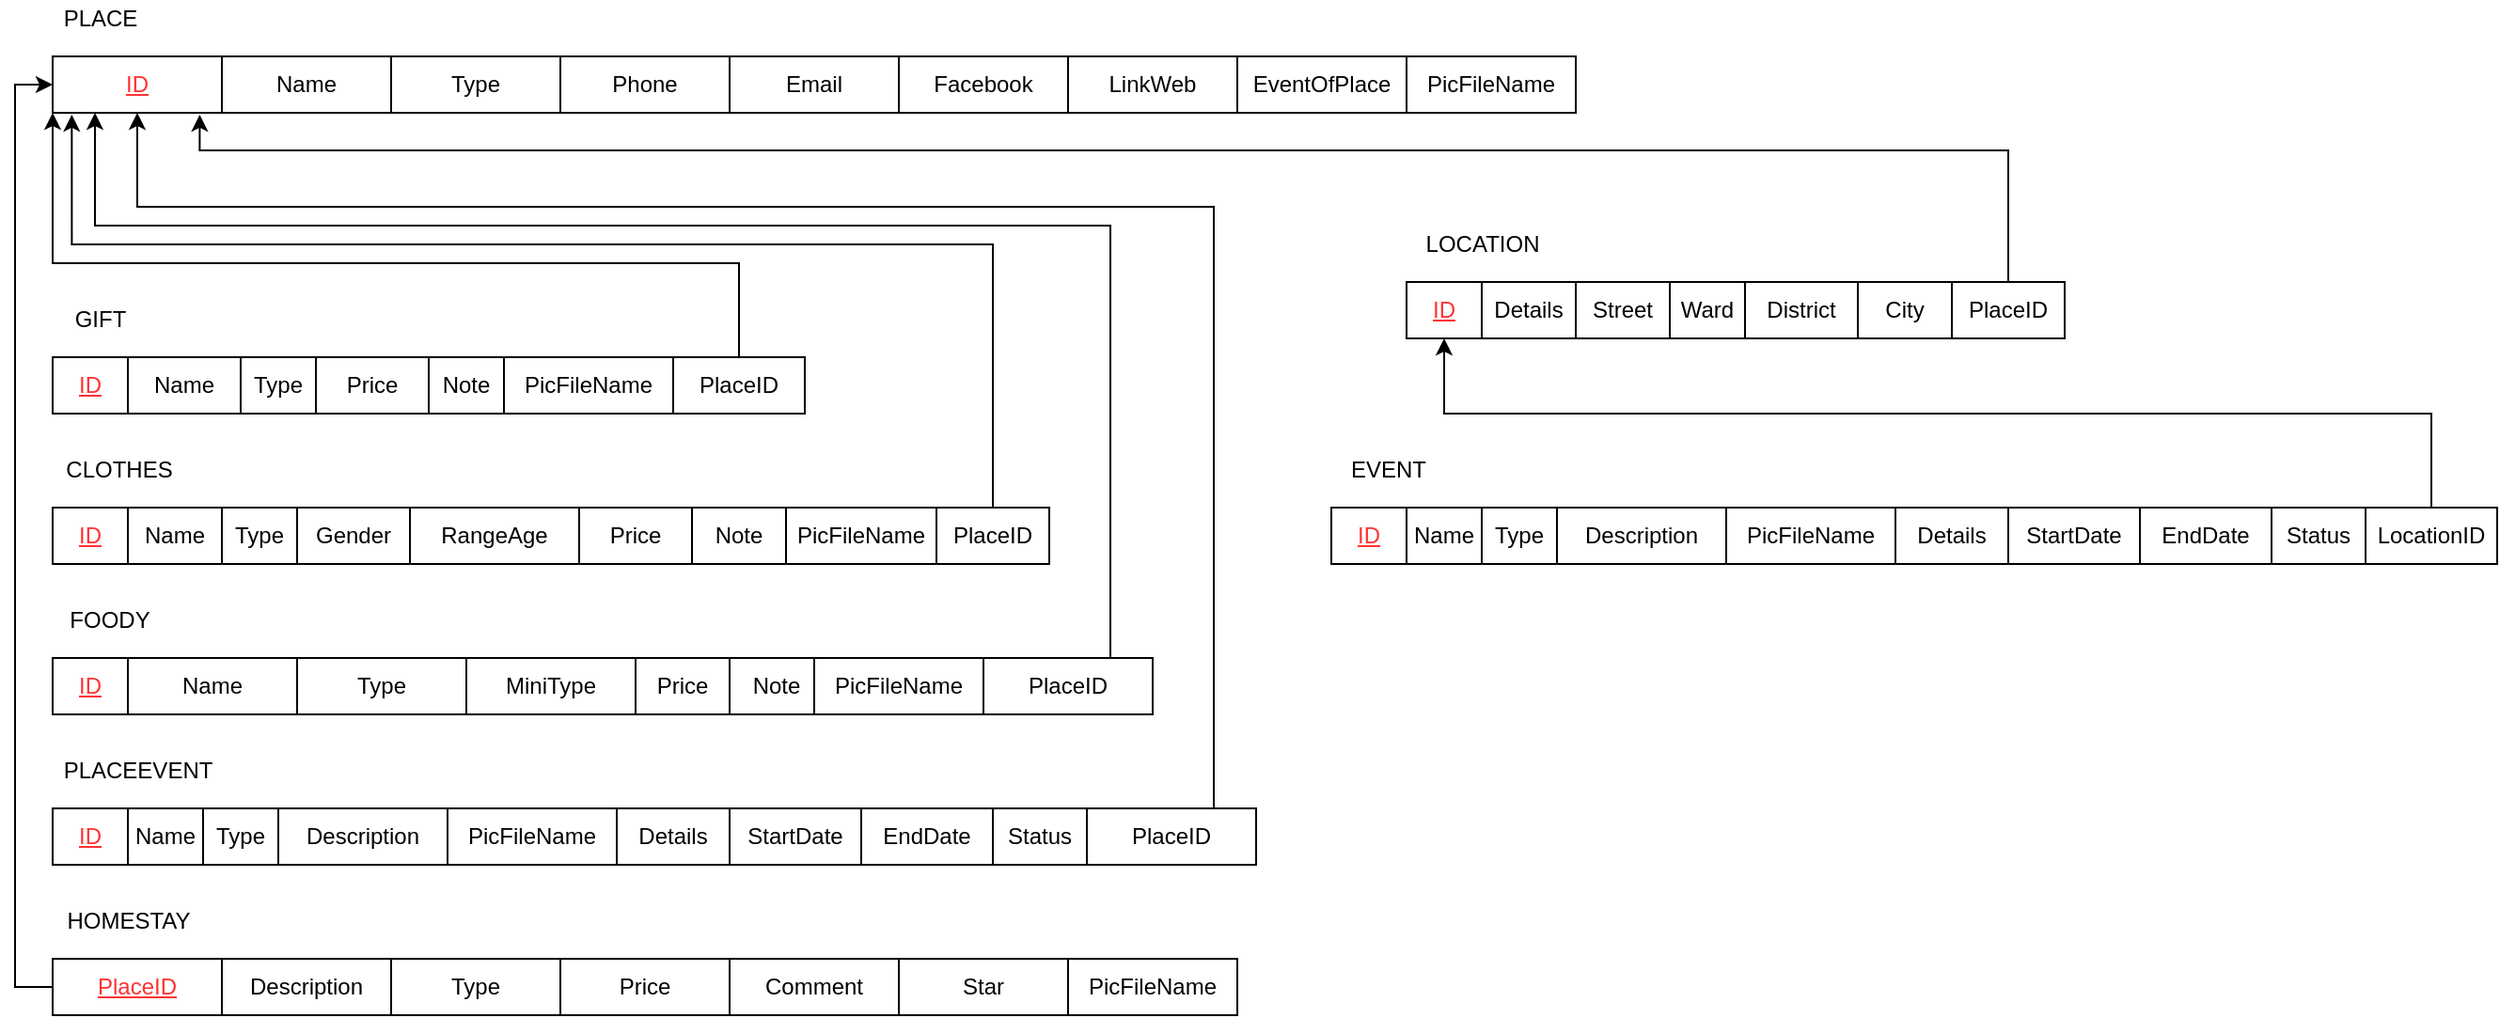 <mxfile version="14.5.1" type="device"><diagram id="4WokvC87Fr7dSUi_dBoq" name="Page-1"><mxGraphModel dx="1125" dy="592" grid="1" gridSize="10" guides="1" tooltips="1" connect="1" arrows="1" fold="1" page="1" pageScale="1" pageWidth="850" pageHeight="1100" math="0" shadow="0"><root><mxCell id="0"/><mxCell id="1" parent="0"/><mxCell id="R7hyNK1JN3nLslp1uY2B-1" value="ID" style="rounded=0;whiteSpace=wrap;html=1;" vertex="1" parent="1"><mxGeometry x="40" y="90" width="90" height="30" as="geometry"/></mxCell><mxCell id="R7hyNK1JN3nLslp1uY2B-2" value="PLACE" style="text;html=1;align=center;verticalAlign=middle;resizable=0;points=[];autosize=1;" vertex="1" parent="1"><mxGeometry x="40" y="60" width="50" height="20" as="geometry"/></mxCell><mxCell id="R7hyNK1JN3nLslp1uY2B-4" value="Name" style="rounded=0;whiteSpace=wrap;html=1;" vertex="1" parent="1"><mxGeometry x="130" y="90" width="90" height="30" as="geometry"/></mxCell><mxCell id="R7hyNK1JN3nLslp1uY2B-5" value="Type" style="rounded=0;whiteSpace=wrap;html=1;" vertex="1" parent="1"><mxGeometry x="220" y="90" width="90" height="30" as="geometry"/></mxCell><mxCell id="R7hyNK1JN3nLslp1uY2B-6" value="Phone" style="rounded=0;whiteSpace=wrap;html=1;" vertex="1" parent="1"><mxGeometry x="310" y="90" width="90" height="30" as="geometry"/></mxCell><mxCell id="R7hyNK1JN3nLslp1uY2B-7" value="Email" style="rounded=0;whiteSpace=wrap;html=1;" vertex="1" parent="1"><mxGeometry x="400" y="90" width="90" height="30" as="geometry"/></mxCell><mxCell id="R7hyNK1JN3nLslp1uY2B-8" value="Facebook" style="rounded=0;whiteSpace=wrap;html=1;" vertex="1" parent="1"><mxGeometry x="490" y="90" width="90" height="30" as="geometry"/></mxCell><mxCell id="R7hyNK1JN3nLslp1uY2B-9" value="LinkWeb" style="rounded=0;whiteSpace=wrap;html=1;" vertex="1" parent="1"><mxGeometry x="580" y="90" width="90" height="30" as="geometry"/></mxCell><mxCell id="R7hyNK1JN3nLslp1uY2B-10" value="EventOfPlace" style="rounded=0;whiteSpace=wrap;html=1;" vertex="1" parent="1"><mxGeometry x="670" y="90" width="90" height="30" as="geometry"/></mxCell><mxCell id="R7hyNK1JN3nLslp1uY2B-11" value="PicFileName" style="rounded=0;whiteSpace=wrap;html=1;" vertex="1" parent="1"><mxGeometry x="760" y="90" width="90" height="30" as="geometry"/></mxCell><mxCell id="R7hyNK1JN3nLslp1uY2B-12" value="ID" style="rounded=0;whiteSpace=wrap;html=1;fontStyle=4;fontColor=#FF3333;" vertex="1" parent="1"><mxGeometry x="760" y="210" width="40" height="30" as="geometry"/></mxCell><mxCell id="R7hyNK1JN3nLslp1uY2B-13" value="LOCATION" style="text;html=1;align=center;verticalAlign=middle;resizable=0;points=[];autosize=1;" vertex="1" parent="1"><mxGeometry x="760" y="180" width="80" height="20" as="geometry"/></mxCell><mxCell id="R7hyNK1JN3nLslp1uY2B-14" value="Details" style="rounded=0;whiteSpace=wrap;html=1;" vertex="1" parent="1"><mxGeometry x="800" y="210" width="50" height="30" as="geometry"/></mxCell><mxCell id="R7hyNK1JN3nLslp1uY2B-15" value="Street" style="rounded=0;whiteSpace=wrap;html=1;" vertex="1" parent="1"><mxGeometry x="850" y="210" width="50" height="30" as="geometry"/></mxCell><mxCell id="R7hyNK1JN3nLslp1uY2B-16" value="Ward" style="rounded=0;whiteSpace=wrap;html=1;" vertex="1" parent="1"><mxGeometry x="900" y="210" width="40" height="30" as="geometry"/></mxCell><mxCell id="R7hyNK1JN3nLslp1uY2B-17" value="District" style="rounded=0;whiteSpace=wrap;html=1;" vertex="1" parent="1"><mxGeometry x="940" y="210" width="60" height="30" as="geometry"/></mxCell><mxCell id="R7hyNK1JN3nLslp1uY2B-18" value="City" style="rounded=0;whiteSpace=wrap;html=1;" vertex="1" parent="1"><mxGeometry x="1000" y="210" width="50" height="30" as="geometry"/></mxCell><mxCell id="R7hyNK1JN3nLslp1uY2B-62" style="edgeStyle=orthogonalEdgeStyle;rounded=0;orthogonalLoop=1;jettySize=auto;html=1;entryX=0.869;entryY=1.033;entryDx=0;entryDy=0;entryPerimeter=0;" edge="1" parent="1" source="R7hyNK1JN3nLslp1uY2B-19" target="R7hyNK1JN3nLslp1uY2B-1"><mxGeometry relative="1" as="geometry"><Array as="points"><mxPoint x="1080" y="140"/><mxPoint x="118" y="140"/></Array></mxGeometry></mxCell><mxCell id="R7hyNK1JN3nLslp1uY2B-19" value="PlaceID" style="rounded=0;whiteSpace=wrap;html=1;" vertex="1" parent="1"><mxGeometry x="1050" y="210" width="60" height="30" as="geometry"/></mxCell><mxCell id="R7hyNK1JN3nLslp1uY2B-22" value="ID" style="rounded=0;whiteSpace=wrap;html=1;fontStyle=4;fontColor=#FF3333;" vertex="1" parent="1"><mxGeometry x="40" y="330" width="40" height="30" as="geometry"/></mxCell><mxCell id="R7hyNK1JN3nLslp1uY2B-23" value="CLOTHES" style="text;html=1;align=center;verticalAlign=middle;resizable=0;points=[];autosize=1;" vertex="1" parent="1"><mxGeometry x="40" y="300" width="70" height="20" as="geometry"/></mxCell><mxCell id="R7hyNK1JN3nLslp1uY2B-24" value="Name" style="rounded=0;whiteSpace=wrap;html=1;" vertex="1" parent="1"><mxGeometry x="80" y="330" width="50" height="30" as="geometry"/></mxCell><mxCell id="R7hyNK1JN3nLslp1uY2B-25" value="Type" style="rounded=0;whiteSpace=wrap;html=1;" vertex="1" parent="1"><mxGeometry x="130" y="330" width="40" height="30" as="geometry"/></mxCell><mxCell id="R7hyNK1JN3nLslp1uY2B-26" value="Gender" style="rounded=0;whiteSpace=wrap;html=1;" vertex="1" parent="1"><mxGeometry x="170" y="330" width="60" height="30" as="geometry"/></mxCell><mxCell id="R7hyNK1JN3nLslp1uY2B-27" value="RangeAge" style="rounded=0;whiteSpace=wrap;html=1;" vertex="1" parent="1"><mxGeometry x="230" y="330" width="90" height="30" as="geometry"/></mxCell><mxCell id="R7hyNK1JN3nLslp1uY2B-28" value="Price" style="rounded=0;whiteSpace=wrap;html=1;" vertex="1" parent="1"><mxGeometry x="320" y="330" width="60" height="30" as="geometry"/></mxCell><mxCell id="R7hyNK1JN3nLslp1uY2B-29" value="Note" style="rounded=0;whiteSpace=wrap;html=1;" vertex="1" parent="1"><mxGeometry x="380" y="330" width="50" height="30" as="geometry"/></mxCell><mxCell id="R7hyNK1JN3nLslp1uY2B-30" value="PicFileName" style="rounded=0;whiteSpace=wrap;html=1;" vertex="1" parent="1"><mxGeometry x="430" y="330" width="80" height="30" as="geometry"/></mxCell><mxCell id="R7hyNK1JN3nLslp1uY2B-92" style="edgeStyle=orthogonalEdgeStyle;rounded=0;orthogonalLoop=1;jettySize=auto;html=1;entryX=0.113;entryY=1.033;entryDx=0;entryDy=0;entryPerimeter=0;" edge="1" parent="1" source="R7hyNK1JN3nLslp1uY2B-31" target="R7hyNK1JN3nLslp1uY2B-1"><mxGeometry relative="1" as="geometry"><Array as="points"><mxPoint x="540" y="190"/><mxPoint x="50" y="190"/></Array></mxGeometry></mxCell><mxCell id="R7hyNK1JN3nLslp1uY2B-31" value="PlaceID" style="rounded=0;whiteSpace=wrap;html=1;" vertex="1" parent="1"><mxGeometry x="510" y="330" width="60" height="30" as="geometry"/></mxCell><mxCell id="R7hyNK1JN3nLslp1uY2B-32" value="ID" style="rounded=0;whiteSpace=wrap;html=1;fontStyle=4;fontColor=#FF3333;" vertex="1" parent="1"><mxGeometry x="40" y="410" width="40" height="30" as="geometry"/></mxCell><mxCell id="R7hyNK1JN3nLslp1uY2B-33" value="FOODY" style="text;html=1;align=center;verticalAlign=middle;resizable=0;points=[];autosize=1;" vertex="1" parent="1"><mxGeometry x="40" y="380" width="60" height="20" as="geometry"/></mxCell><mxCell id="R7hyNK1JN3nLslp1uY2B-34" value="Name" style="rounded=0;whiteSpace=wrap;html=1;" vertex="1" parent="1"><mxGeometry x="80" y="410" width="90" height="30" as="geometry"/></mxCell><mxCell id="R7hyNK1JN3nLslp1uY2B-35" value="Type" style="rounded=0;whiteSpace=wrap;html=1;" vertex="1" parent="1"><mxGeometry x="170" y="410" width="90" height="30" as="geometry"/></mxCell><mxCell id="R7hyNK1JN3nLslp1uY2B-36" value="MiniType" style="rounded=0;whiteSpace=wrap;html=1;" vertex="1" parent="1"><mxGeometry x="260" y="410" width="90" height="30" as="geometry"/></mxCell><mxCell id="R7hyNK1JN3nLslp1uY2B-37" value="Price" style="rounded=0;whiteSpace=wrap;html=1;" vertex="1" parent="1"><mxGeometry x="350" y="410" width="50" height="30" as="geometry"/></mxCell><mxCell id="R7hyNK1JN3nLslp1uY2B-38" value="Note" style="rounded=0;whiteSpace=wrap;html=1;" vertex="1" parent="1"><mxGeometry x="400" y="410" width="50" height="30" as="geometry"/></mxCell><mxCell id="R7hyNK1JN3nLslp1uY2B-39" value="PicFileName" style="rounded=0;whiteSpace=wrap;html=1;" vertex="1" parent="1"><mxGeometry x="445" y="410" width="90" height="30" as="geometry"/></mxCell><mxCell id="R7hyNK1JN3nLslp1uY2B-93" style="edgeStyle=orthogonalEdgeStyle;rounded=0;orthogonalLoop=1;jettySize=auto;html=1;exitX=0.75;exitY=0;exitDx=0;exitDy=0;entryX=0.25;entryY=1;entryDx=0;entryDy=0;" edge="1" parent="1" source="R7hyNK1JN3nLslp1uY2B-40" target="R7hyNK1JN3nLslp1uY2B-1"><mxGeometry relative="1" as="geometry"><Array as="points"><mxPoint x="603" y="180"/><mxPoint x="63" y="180"/></Array></mxGeometry></mxCell><mxCell id="R7hyNK1JN3nLslp1uY2B-40" value="PlaceID" style="rounded=0;whiteSpace=wrap;html=1;" vertex="1" parent="1"><mxGeometry x="535" y="410" width="90" height="30" as="geometry"/></mxCell><mxCell id="R7hyNK1JN3nLslp1uY2B-42" value="ID" style="rounded=0;whiteSpace=wrap;html=1;" vertex="1" parent="1"><mxGeometry x="40" y="250" width="40" height="30" as="geometry"/></mxCell><mxCell id="R7hyNK1JN3nLslp1uY2B-43" value="GIFT" style="text;html=1;align=center;verticalAlign=middle;resizable=0;points=[];autosize=1;" vertex="1" parent="1"><mxGeometry x="45" y="220" width="40" height="20" as="geometry"/></mxCell><mxCell id="R7hyNK1JN3nLslp1uY2B-44" value="Name" style="rounded=0;whiteSpace=wrap;html=1;" vertex="1" parent="1"><mxGeometry x="80" y="250" width="60" height="30" as="geometry"/></mxCell><mxCell id="R7hyNK1JN3nLslp1uY2B-45" value="Type" style="rounded=0;whiteSpace=wrap;html=1;" vertex="1" parent="1"><mxGeometry x="140" y="250" width="40" height="30" as="geometry"/></mxCell><mxCell id="R7hyNK1JN3nLslp1uY2B-46" value="Price" style="rounded=0;whiteSpace=wrap;html=1;" vertex="1" parent="1"><mxGeometry x="180" y="250" width="60" height="30" as="geometry"/></mxCell><mxCell id="R7hyNK1JN3nLslp1uY2B-47" value="Note" style="rounded=0;whiteSpace=wrap;html=1;" vertex="1" parent="1"><mxGeometry x="240" y="250" width="40" height="30" as="geometry"/></mxCell><mxCell id="R7hyNK1JN3nLslp1uY2B-48" value="PicFileName" style="rounded=0;whiteSpace=wrap;html=1;" vertex="1" parent="1"><mxGeometry x="280" y="250" width="90" height="30" as="geometry"/></mxCell><mxCell id="R7hyNK1JN3nLslp1uY2B-75" style="edgeStyle=orthogonalEdgeStyle;rounded=0;orthogonalLoop=1;jettySize=auto;html=1;entryX=0;entryY=1;entryDx=0;entryDy=0;" edge="1" parent="1" source="R7hyNK1JN3nLslp1uY2B-49" target="R7hyNK1JN3nLslp1uY2B-1"><mxGeometry relative="1" as="geometry"><mxPoint x="85" y="120" as="targetPoint"/><Array as="points"><mxPoint x="405" y="200"/><mxPoint x="40" y="200"/></Array></mxGeometry></mxCell><mxCell id="R7hyNK1JN3nLslp1uY2B-49" value="PlaceID" style="rounded=0;whiteSpace=wrap;html=1;" vertex="1" parent="1"><mxGeometry x="370" y="250" width="70" height="30" as="geometry"/></mxCell><mxCell id="R7hyNK1JN3nLslp1uY2B-90" style="edgeStyle=orthogonalEdgeStyle;rounded=0;orthogonalLoop=1;jettySize=auto;html=1;entryX=0;entryY=0.5;entryDx=0;entryDy=0;" edge="1" parent="1" source="R7hyNK1JN3nLslp1uY2B-52" target="R7hyNK1JN3nLslp1uY2B-1"><mxGeometry relative="1" as="geometry"><Array as="points"><mxPoint x="20" y="585"/><mxPoint x="20" y="105"/></Array></mxGeometry></mxCell><mxCell id="R7hyNK1JN3nLslp1uY2B-52" value="PlaceID" style="rounded=0;whiteSpace=wrap;html=1;fontStyle=4;fontColor=#FF3333;" vertex="1" parent="1"><mxGeometry x="40" y="570" width="90" height="30" as="geometry"/></mxCell><mxCell id="R7hyNK1JN3nLslp1uY2B-53" value="HOMESTAY" style="text;html=1;align=center;verticalAlign=middle;resizable=0;points=[];autosize=1;" vertex="1" parent="1"><mxGeometry x="40" y="540" width="80" height="20" as="geometry"/></mxCell><mxCell id="R7hyNK1JN3nLslp1uY2B-54" value="Description" style="rounded=0;whiteSpace=wrap;html=1;" vertex="1" parent="1"><mxGeometry x="130" y="570" width="90" height="30" as="geometry"/></mxCell><mxCell id="R7hyNK1JN3nLslp1uY2B-55" value="Type" style="rounded=0;whiteSpace=wrap;html=1;" vertex="1" parent="1"><mxGeometry x="220" y="570" width="90" height="30" as="geometry"/></mxCell><mxCell id="R7hyNK1JN3nLslp1uY2B-56" value="Price" style="rounded=0;whiteSpace=wrap;html=1;" vertex="1" parent="1"><mxGeometry x="310" y="570" width="90" height="30" as="geometry"/></mxCell><mxCell id="R7hyNK1JN3nLslp1uY2B-57" value="Comment" style="rounded=0;whiteSpace=wrap;html=1;" vertex="1" parent="1"><mxGeometry x="400" y="570" width="90" height="30" as="geometry"/></mxCell><mxCell id="R7hyNK1JN3nLslp1uY2B-58" value="Star" style="rounded=0;whiteSpace=wrap;html=1;" vertex="1" parent="1"><mxGeometry x="490" y="570" width="90" height="30" as="geometry"/></mxCell><mxCell id="R7hyNK1JN3nLslp1uY2B-59" value="PicFileName" style="rounded=0;whiteSpace=wrap;html=1;" vertex="1" parent="1"><mxGeometry x="580" y="570" width="90" height="30" as="geometry"/></mxCell><mxCell id="R7hyNK1JN3nLslp1uY2B-64" value="ID" style="rounded=0;whiteSpace=wrap;html=1;fontStyle=4;fontColor=#FF3333;" vertex="1" parent="1"><mxGeometry x="40" y="490" width="40" height="30" as="geometry"/></mxCell><mxCell id="R7hyNK1JN3nLslp1uY2B-65" value="PLACEEVENT" style="text;html=1;align=center;verticalAlign=middle;resizable=0;points=[];autosize=1;" vertex="1" parent="1"><mxGeometry x="40" y="460" width="90" height="20" as="geometry"/></mxCell><mxCell id="R7hyNK1JN3nLslp1uY2B-66" value="Name" style="rounded=0;whiteSpace=wrap;html=1;" vertex="1" parent="1"><mxGeometry x="80" y="490" width="40" height="30" as="geometry"/></mxCell><mxCell id="R7hyNK1JN3nLslp1uY2B-67" value="Type" style="rounded=0;whiteSpace=wrap;html=1;" vertex="1" parent="1"><mxGeometry x="120" y="490" width="40" height="30" as="geometry"/></mxCell><mxCell id="R7hyNK1JN3nLslp1uY2B-68" value="Description" style="rounded=0;whiteSpace=wrap;html=1;" vertex="1" parent="1"><mxGeometry x="160" y="490" width="90" height="30" as="geometry"/></mxCell><mxCell id="R7hyNK1JN3nLslp1uY2B-69" value="Details" style="rounded=0;whiteSpace=wrap;html=1;" vertex="1" parent="1"><mxGeometry x="340" y="490" width="60" height="30" as="geometry"/></mxCell><mxCell id="R7hyNK1JN3nLslp1uY2B-70" value="StartDate" style="rounded=0;whiteSpace=wrap;html=1;" vertex="1" parent="1"><mxGeometry x="400" y="490" width="70" height="30" as="geometry"/></mxCell><mxCell id="R7hyNK1JN3nLslp1uY2B-71" value="EndDate" style="rounded=0;whiteSpace=wrap;html=1;" vertex="1" parent="1"><mxGeometry x="470" y="490" width="70" height="30" as="geometry"/></mxCell><mxCell id="R7hyNK1JN3nLslp1uY2B-72" value="Status" style="rounded=0;whiteSpace=wrap;html=1;" vertex="1" parent="1"><mxGeometry x="540" y="490" width="50" height="30" as="geometry"/></mxCell><mxCell id="R7hyNK1JN3nLslp1uY2B-73" value="PicFileName" style="rounded=0;whiteSpace=wrap;html=1;" vertex="1" parent="1"><mxGeometry x="250" y="490" width="90" height="30" as="geometry"/></mxCell><mxCell id="R7hyNK1JN3nLslp1uY2B-94" style="edgeStyle=orthogonalEdgeStyle;rounded=0;orthogonalLoop=1;jettySize=auto;html=1;exitX=0.75;exitY=0;exitDx=0;exitDy=0;entryX=0.5;entryY=1;entryDx=0;entryDy=0;" edge="1" parent="1" source="R7hyNK1JN3nLslp1uY2B-74" target="R7hyNK1JN3nLslp1uY2B-1"><mxGeometry relative="1" as="geometry"><Array as="points"><mxPoint x="658" y="170"/><mxPoint x="85" y="170"/></Array></mxGeometry></mxCell><mxCell id="R7hyNK1JN3nLslp1uY2B-74" value="PlaceID" style="rounded=0;whiteSpace=wrap;html=1;" vertex="1" parent="1"><mxGeometry x="590" y="490" width="90" height="30" as="geometry"/></mxCell><mxCell id="R7hyNK1JN3nLslp1uY2B-76" value="ID" style="rounded=0;whiteSpace=wrap;html=1;fontStyle=4;fontColor=#FF3333;" vertex="1" parent="1"><mxGeometry x="720" y="330" width="40" height="30" as="geometry"/></mxCell><mxCell id="R7hyNK1JN3nLslp1uY2B-77" value="EVENT" style="text;html=1;align=center;verticalAlign=middle;resizable=0;points=[];autosize=1;" vertex="1" parent="1"><mxGeometry x="720" y="300" width="60" height="20" as="geometry"/></mxCell><mxCell id="R7hyNK1JN3nLslp1uY2B-78" value="Name" style="rounded=0;whiteSpace=wrap;html=1;" vertex="1" parent="1"><mxGeometry x="760" y="330" width="40" height="30" as="geometry"/></mxCell><mxCell id="R7hyNK1JN3nLslp1uY2B-79" value="Type" style="rounded=0;whiteSpace=wrap;html=1;" vertex="1" parent="1"><mxGeometry x="800" y="330" width="40" height="30" as="geometry"/></mxCell><mxCell id="R7hyNK1JN3nLslp1uY2B-80" value="Description" style="rounded=0;whiteSpace=wrap;html=1;" vertex="1" parent="1"><mxGeometry x="840" y="330" width="90" height="30" as="geometry"/></mxCell><mxCell id="R7hyNK1JN3nLslp1uY2B-81" value="Details" style="rounded=0;whiteSpace=wrap;html=1;" vertex="1" parent="1"><mxGeometry x="1020" y="330" width="60" height="30" as="geometry"/></mxCell><mxCell id="R7hyNK1JN3nLslp1uY2B-82" value="StartDate" style="rounded=0;whiteSpace=wrap;html=1;" vertex="1" parent="1"><mxGeometry x="1080" y="330" width="70" height="30" as="geometry"/></mxCell><mxCell id="R7hyNK1JN3nLslp1uY2B-83" value="EndDate" style="rounded=0;whiteSpace=wrap;html=1;" vertex="1" parent="1"><mxGeometry x="1150" y="330" width="70" height="30" as="geometry"/></mxCell><mxCell id="R7hyNK1JN3nLslp1uY2B-84" value="Status" style="rounded=0;whiteSpace=wrap;html=1;" vertex="1" parent="1"><mxGeometry x="1220" y="330" width="50" height="30" as="geometry"/></mxCell><mxCell id="R7hyNK1JN3nLslp1uY2B-85" value="PicFileName" style="rounded=0;whiteSpace=wrap;html=1;" vertex="1" parent="1"><mxGeometry x="930" y="330" width="90" height="30" as="geometry"/></mxCell><mxCell id="R7hyNK1JN3nLslp1uY2B-95" style="edgeStyle=orthogonalEdgeStyle;rounded=0;orthogonalLoop=1;jettySize=auto;html=1;entryX=0.5;entryY=1;entryDx=0;entryDy=0;" edge="1" parent="1" source="R7hyNK1JN3nLslp1uY2B-87" target="R7hyNK1JN3nLslp1uY2B-12"><mxGeometry relative="1" as="geometry"><Array as="points"><mxPoint x="1305" y="280"/><mxPoint x="780" y="280"/></Array></mxGeometry></mxCell><mxCell id="R7hyNK1JN3nLslp1uY2B-87" value="LocationID" style="rounded=0;whiteSpace=wrap;html=1;" vertex="1" parent="1"><mxGeometry x="1270" y="330" width="70" height="30" as="geometry"/></mxCell><mxCell id="R7hyNK1JN3nLslp1uY2B-96" value="ID" style="rounded=0;whiteSpace=wrap;html=1;fontStyle=4;fontColor=#FF3333;" vertex="1" parent="1"><mxGeometry x="40" y="90" width="90" height="30" as="geometry"/></mxCell><mxCell id="R7hyNK1JN3nLslp1uY2B-97" value="ID" style="rounded=0;whiteSpace=wrap;html=1;fontStyle=4;fontColor=#FF3333;" vertex="1" parent="1"><mxGeometry x="40" y="250" width="40" height="30" as="geometry"/></mxCell></root></mxGraphModel></diagram></mxfile>
